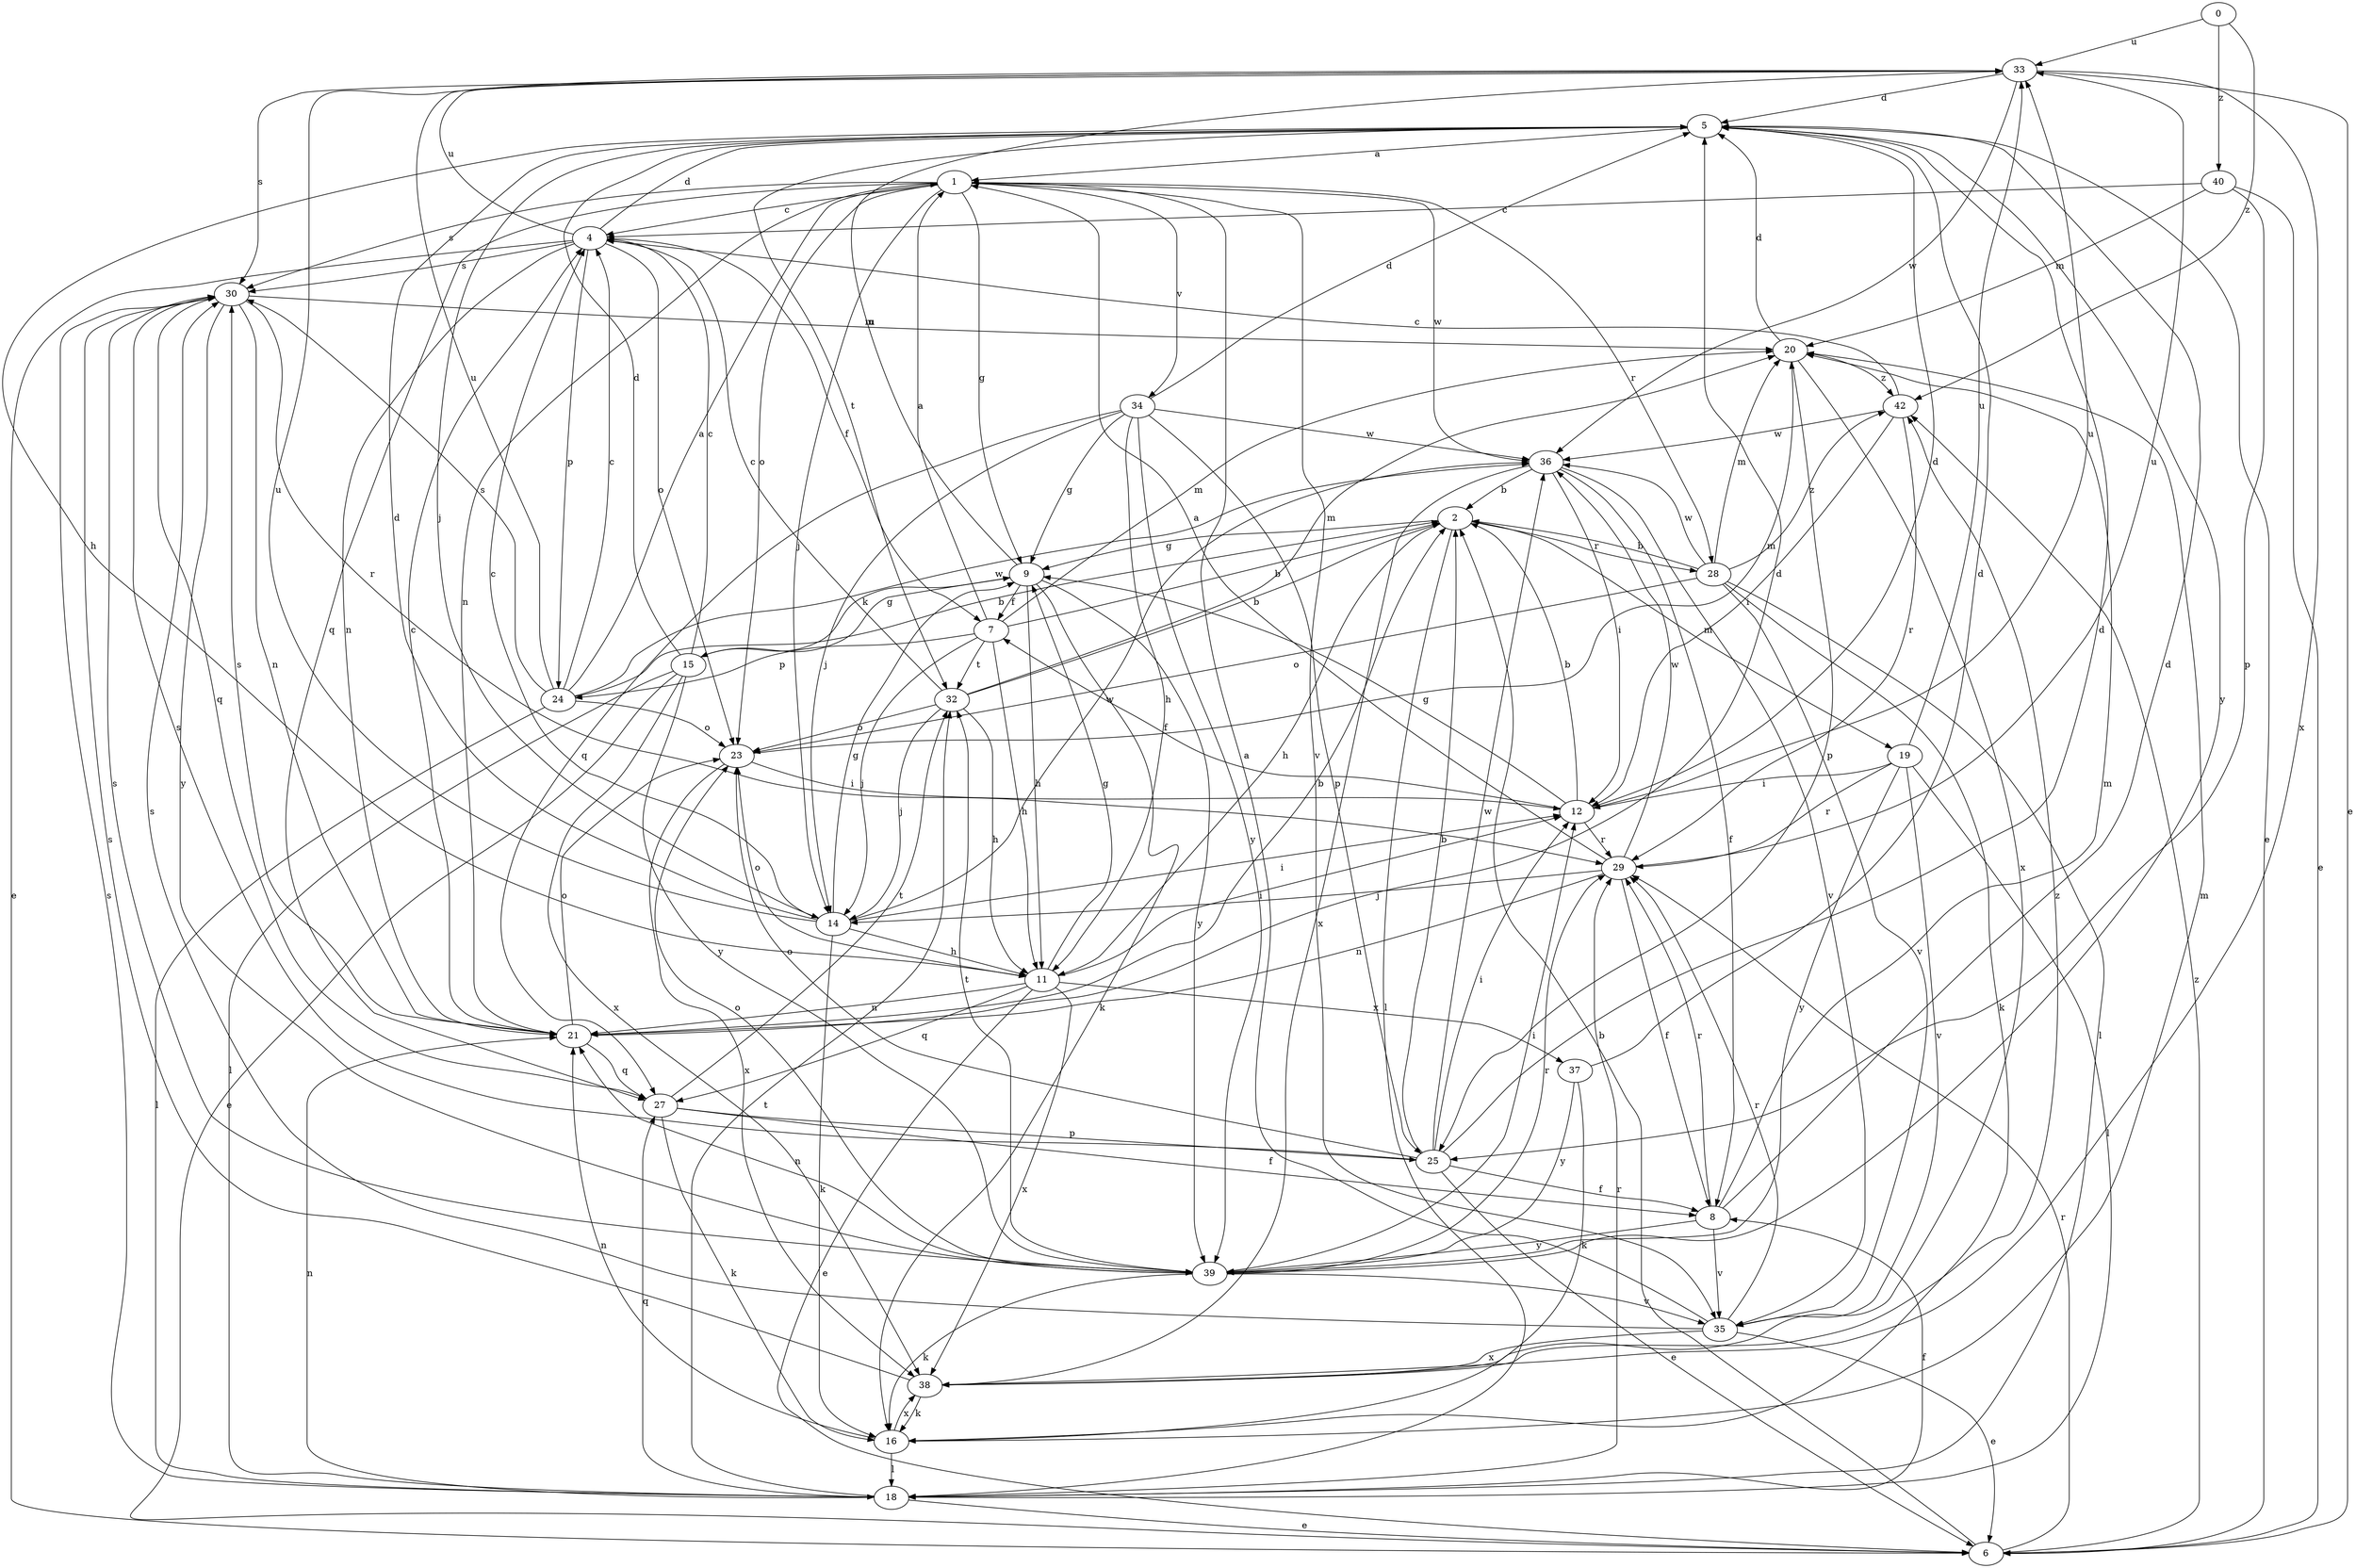 strict digraph  {
0;
1;
2;
4;
5;
6;
7;
8;
9;
11;
12;
14;
15;
16;
18;
19;
20;
21;
23;
24;
25;
27;
28;
29;
30;
32;
33;
34;
35;
36;
37;
38;
39;
40;
42;
0 -> 33  [label=u];
0 -> 40  [label=z];
0 -> 42  [label=z];
1 -> 4  [label=c];
1 -> 9  [label=g];
1 -> 14  [label=j];
1 -> 21  [label=n];
1 -> 23  [label=o];
1 -> 27  [label=q];
1 -> 28  [label=r];
1 -> 30  [label=s];
1 -> 34  [label=v];
1 -> 35  [label=v];
1 -> 36  [label=w];
2 -> 9  [label=g];
2 -> 11  [label=h];
2 -> 18  [label=l];
2 -> 19  [label=m];
2 -> 28  [label=r];
4 -> 5  [label=d];
4 -> 6  [label=e];
4 -> 7  [label=f];
4 -> 21  [label=n];
4 -> 23  [label=o];
4 -> 24  [label=p];
4 -> 30  [label=s];
4 -> 33  [label=u];
5 -> 1  [label=a];
5 -> 6  [label=e];
5 -> 11  [label=h];
5 -> 14  [label=j];
5 -> 32  [label=t];
5 -> 39  [label=y];
6 -> 2  [label=b];
6 -> 29  [label=r];
6 -> 42  [label=z];
7 -> 1  [label=a];
7 -> 2  [label=b];
7 -> 11  [label=h];
7 -> 14  [label=j];
7 -> 20  [label=m];
7 -> 24  [label=p];
7 -> 32  [label=t];
8 -> 5  [label=d];
8 -> 20  [label=m];
8 -> 29  [label=r];
8 -> 35  [label=v];
8 -> 39  [label=y];
9 -> 7  [label=f];
9 -> 11  [label=h];
9 -> 15  [label=k];
9 -> 16  [label=k];
9 -> 33  [label=u];
9 -> 39  [label=y];
11 -> 6  [label=e];
11 -> 9  [label=g];
11 -> 12  [label=i];
11 -> 21  [label=n];
11 -> 23  [label=o];
11 -> 27  [label=q];
11 -> 37  [label=x];
11 -> 38  [label=x];
12 -> 2  [label=b];
12 -> 5  [label=d];
12 -> 7  [label=f];
12 -> 9  [label=g];
12 -> 29  [label=r];
12 -> 33  [label=u];
14 -> 4  [label=c];
14 -> 5  [label=d];
14 -> 9  [label=g];
14 -> 11  [label=h];
14 -> 12  [label=i];
14 -> 16  [label=k];
14 -> 33  [label=u];
14 -> 36  [label=w];
15 -> 4  [label=c];
15 -> 5  [label=d];
15 -> 6  [label=e];
15 -> 9  [label=g];
15 -> 18  [label=l];
15 -> 38  [label=x];
15 -> 39  [label=y];
16 -> 18  [label=l];
16 -> 20  [label=m];
16 -> 21  [label=n];
16 -> 38  [label=x];
18 -> 6  [label=e];
18 -> 8  [label=f];
18 -> 21  [label=n];
18 -> 27  [label=q];
18 -> 29  [label=r];
18 -> 30  [label=s];
18 -> 32  [label=t];
19 -> 12  [label=i];
19 -> 18  [label=l];
19 -> 29  [label=r];
19 -> 33  [label=u];
19 -> 35  [label=v];
19 -> 39  [label=y];
20 -> 5  [label=d];
20 -> 25  [label=p];
20 -> 38  [label=x];
20 -> 42  [label=z];
21 -> 2  [label=b];
21 -> 4  [label=c];
21 -> 5  [label=d];
21 -> 23  [label=o];
21 -> 27  [label=q];
21 -> 30  [label=s];
23 -> 12  [label=i];
23 -> 20  [label=m];
23 -> 38  [label=x];
24 -> 1  [label=a];
24 -> 2  [label=b];
24 -> 4  [label=c];
24 -> 18  [label=l];
24 -> 23  [label=o];
24 -> 30  [label=s];
24 -> 33  [label=u];
24 -> 36  [label=w];
25 -> 2  [label=b];
25 -> 5  [label=d];
25 -> 6  [label=e];
25 -> 8  [label=f];
25 -> 12  [label=i];
25 -> 23  [label=o];
25 -> 30  [label=s];
25 -> 36  [label=w];
27 -> 8  [label=f];
27 -> 16  [label=k];
27 -> 25  [label=p];
27 -> 32  [label=t];
28 -> 2  [label=b];
28 -> 16  [label=k];
28 -> 18  [label=l];
28 -> 20  [label=m];
28 -> 23  [label=o];
28 -> 35  [label=v];
28 -> 36  [label=w];
28 -> 42  [label=z];
29 -> 1  [label=a];
29 -> 8  [label=f];
29 -> 14  [label=j];
29 -> 21  [label=n];
29 -> 33  [label=u];
29 -> 36  [label=w];
30 -> 20  [label=m];
30 -> 21  [label=n];
30 -> 27  [label=q];
30 -> 29  [label=r];
30 -> 39  [label=y];
32 -> 2  [label=b];
32 -> 4  [label=c];
32 -> 11  [label=h];
32 -> 14  [label=j];
32 -> 20  [label=m];
32 -> 23  [label=o];
33 -> 5  [label=d];
33 -> 6  [label=e];
33 -> 30  [label=s];
33 -> 36  [label=w];
33 -> 38  [label=x];
34 -> 5  [label=d];
34 -> 9  [label=g];
34 -> 11  [label=h];
34 -> 14  [label=j];
34 -> 25  [label=p];
34 -> 27  [label=q];
34 -> 36  [label=w];
34 -> 39  [label=y];
35 -> 1  [label=a];
35 -> 6  [label=e];
35 -> 29  [label=r];
35 -> 30  [label=s];
35 -> 38  [label=x];
36 -> 2  [label=b];
36 -> 8  [label=f];
36 -> 12  [label=i];
36 -> 35  [label=v];
36 -> 38  [label=x];
37 -> 5  [label=d];
37 -> 16  [label=k];
37 -> 39  [label=y];
38 -> 16  [label=k];
38 -> 30  [label=s];
38 -> 42  [label=z];
39 -> 12  [label=i];
39 -> 16  [label=k];
39 -> 21  [label=n];
39 -> 23  [label=o];
39 -> 29  [label=r];
39 -> 30  [label=s];
39 -> 32  [label=t];
39 -> 35  [label=v];
40 -> 4  [label=c];
40 -> 6  [label=e];
40 -> 20  [label=m];
40 -> 25  [label=p];
42 -> 4  [label=c];
42 -> 12  [label=i];
42 -> 29  [label=r];
42 -> 36  [label=w];
}
